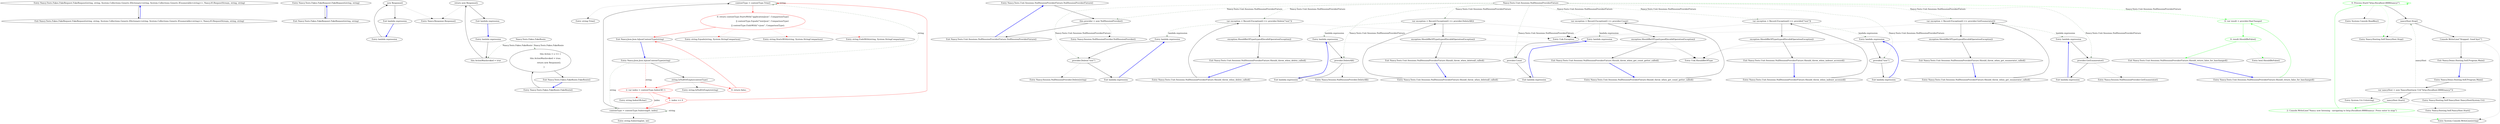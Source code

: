 digraph  {
m1_2 [cluster="Nancy.Tests.Fakes.FakeRequest.FakeRequest(string, string, System.Collections.Generic.IDictionary<string, System.Collections.Generic.IEnumerable<string>>, Nancy.IO.RequestStream, string, string)", file="FakeRequest.cs", label="Entry Nancy.Tests.Fakes.FakeRequest.FakeRequest(string, string, System.Collections.Generic.IDictionary<string, System.Collections.Generic.IEnumerable<string>>, Nancy.IO.RequestStream, string, string)", span="14-14"];
m1_3 [cluster="Nancy.Tests.Fakes.FakeRequest.FakeRequest(string, string, System.Collections.Generic.IDictionary<string, System.Collections.Generic.IEnumerable<string>>, Nancy.IO.RequestStream, string, string)", file="FakeRequest.cs", label="Exit Nancy.Tests.Fakes.FakeRequest.FakeRequest(string, string, System.Collections.Generic.IDictionary<string, System.Collections.Generic.IEnumerable<string>>, Nancy.IO.RequestStream, string, string)", span="14-14"];
m1_0 [cluster="Nancy.Tests.Fakes.FakeRequest.FakeRequest(string, string)", file="FakeRequest.cs", label="Entry Nancy.Tests.Fakes.FakeRequest.FakeRequest(string, string)", span="9-9"];
m1_1 [cluster="Nancy.Tests.Fakes.FakeRequest.FakeRequest(string, string)", file="FakeRequest.cs", label="Exit Nancy.Tests.Fakes.FakeRequest.FakeRequest(string, string)", span="9-9"];
m2_6 [cluster="Nancy.Response.Response()", file="NancyBootStrapperBase.cs", label="Entry Nancy.Response.Response()", span="12-12"];
m2_7 [cluster="lambda expression", file="NancyBootStrapperBase.cs", label="Entry lambda expression", span="11-14"];
m2_3 [cluster="lambda expression", file="NancyBootStrapperBase.cs", label="Entry lambda expression", span="9-9"];
m2_4 [cluster="lambda expression", file="NancyBootStrapperBase.cs", label="new Response()", span="9-9"];
m2_5 [cluster="lambda expression", file="NancyBootStrapperBase.cs", label="Exit lambda expression", span="9-9"];
m2_8 [cluster="lambda expression", file="NancyBootStrapperBase.cs", label="this.ActionWasInvoked = true", span="12-12"];
m2_9 [cluster="lambda expression", file="NancyBootStrapperBase.cs", label="return new Response();", span="13-13"];
m2_10 [cluster="lambda expression", file="NancyBootStrapperBase.cs", label="Exit lambda expression", span="11-14"];
m2_0 [cluster="Nancy.Tests.Fakes.FakeRoute.FakeRoute()", file="NancyBootStrapperBase.cs", label="Entry Nancy.Tests.Fakes.FakeRoute.FakeRoute()", span="8-8"];
m2_1 [cluster="Nancy.Tests.Fakes.FakeRoute.FakeRoute()", file="NancyBootStrapperBase.cs", label="this.Action = x => {\r\n                this.ActionWasInvoked = true;\r\n                return new Response();\r\n            }", span="11-14"];
m2_2 [cluster="Nancy.Tests.Fakes.FakeRoute.FakeRoute()", file="NancyBootStrapperBase.cs", label="Exit Nancy.Tests.Fakes.FakeRoute.FakeRoute()", span="8-8"];
m2_11 [file="NancyBootStrapperBase.cs", label="Nancy.Tests.Fakes.FakeRoute", span=""];
m3_12 [cluster="string.Trim()", file="NancyHost.cs", label="Entry string.Trim()", span="0-0"];
m3_9 [cluster="string.IsNullOrEmpty(string)", file="NancyHost.cs", label="Entry string.IsNullOrEmpty(string)", span="0-0"];
m3_10 [cluster="string.IndexOf(char)", file="NancyHost.cs", label="Entry string.IndexOf(char)", span="0-0"];
m3_15 [cluster="string.EndsWith(string, System.StringComparison)", file="NancyHost.cs", label="Entry string.EndsWith(string, System.StringComparison)", span="0-0"];
m3_14 [cluster="string.Equals(string, System.StringComparison)", file="NancyHost.cs", label="Entry string.Equals(string, System.StringComparison)", span="0-0"];
m3_0 [cluster="Nancy.Json.Json.IsJsonContentType(string)", file="NancyHost.cs", label="Entry Nancy.Json.Json.IsJsonContentType(string)", span="46-46"];
m3_1 [cluster="Nancy.Json.Json.IsJsonContentType(string)", file="NancyHost.cs", label="string.IsNullOrEmpty(contentType)", span="48-48"];
m3_3 [cluster="Nancy.Json.Json.IsJsonContentType(string)", color=red, community=0, file="NancyHost.cs", label="2: var index = contentType.IndexOf(';')", span="53-53"];
m3_5 [cluster="Nancy.Json.Json.IsJsonContentType(string)", file="NancyHost.cs", label="contentType = contentType.Substring(0, index)", span="57-57"];
m3_6 [cluster="Nancy.Json.Json.IsJsonContentType(string)", file="NancyHost.cs", label="contentType = contentType.Trim()", span="60-60"];
m3_2 [cluster="Nancy.Json.Json.IsJsonContentType(string)", color=red, community=0, file="NancyHost.cs", label="0: return false;", span="50-50"];
m3_4 [cluster="Nancy.Json.Json.IsJsonContentType(string)", color=red, community=0, file="NancyHost.cs", label="1: index >= 0", span="55-55"];
m3_7 [cluster="Nancy.Json.Json.IsJsonContentType(string)", color=red, community=0, file="NancyHost.cs", label="0: return contentType.StartsWith(''application/json'', ComparisonType)\r\n                || contentType.Equals(''text/json'', ComparisonType)\r\n                || contentType.EndsWith(''+json'', ComparisonType);", span="62-64"];
m3_8 [cluster="Nancy.Json.Json.IsJsonContentType(string)", file="NancyHost.cs", label="Exit Nancy.Json.Json.IsJsonContentType(string)", span="46-46"];
m3_11 [cluster="string.Substring(int, int)", file="NancyHost.cs", label="Entry string.Substring(int, int)", span="0-0"];
m3_13 [cluster="string.StartsWith(string, System.StringComparison)", file="NancyHost.cs", label="Entry string.StartsWith(string, System.StringComparison)", span="0-0"];
m4_0 [cluster="Nancy.Tests.Unit.Sessions.NullSessionProviderFixture.NullSessionProviderFixture()", file="NullSessionProviderFixture.cs", label="Entry Nancy.Tests.Unit.Sessions.NullSessionProviderFixture.NullSessionProviderFixture()", span="10-10"];
m4_1 [cluster="Nancy.Tests.Unit.Sessions.NullSessionProviderFixture.NullSessionProviderFixture()", file="NullSessionProviderFixture.cs", label="this.provider = new NullSessionProvider()", span="12-12"];
m4_2 [cluster="Nancy.Tests.Unit.Sessions.NullSessionProviderFixture.NullSessionProviderFixture()", file="NullSessionProviderFixture.cs", label="Exit Nancy.Tests.Unit.Sessions.NullSessionProviderFixture.NullSessionProviderFixture()", span="10-10"];
m4_4 [cluster="Nancy.Tests.Unit.Sessions.NullSessionProviderFixture.Should_throw_when_get_enumerator_called()", file="NullSessionProviderFixture.cs", label="Entry Nancy.Tests.Unit.Sessions.NullSessionProviderFixture.Should_throw_when_get_enumerator_called()", span="16-16"];
m4_5 [cluster="Nancy.Tests.Unit.Sessions.NullSessionProviderFixture.Should_throw_when_get_enumerator_called()", file="NullSessionProviderFixture.cs", label="var exception = Record.Exception(() => provider.GetEnumerator())", span="18-18"];
m4_6 [cluster="Nancy.Tests.Unit.Sessions.NullSessionProviderFixture.Should_throw_when_get_enumerator_called()", file="NullSessionProviderFixture.cs", label="exception.ShouldBeOfType(typeof(InvalidOperationException))", span="20-20"];
m4_7 [cluster="Nancy.Tests.Unit.Sessions.NullSessionProviderFixture.Should_throw_when_get_enumerator_called()", file="NullSessionProviderFixture.cs", label="Exit Nancy.Tests.Unit.Sessions.NullSessionProviderFixture.Should_throw_when_get_enumerator_called()", span="16-16"];
m4_8 [cluster="Unk.Exception", file="NullSessionProviderFixture.cs", label="Entry Unk.Exception", span=""];
m4_13 [cluster="Nancy.Session.NullSessionProvider.GetEnumerator()", file="NullSessionProviderFixture.cs", label="Entry Nancy.Session.NullSessionProvider.GetEnumerator()", span="15-15"];
m4_29 [cluster="Nancy.Tests.Unit.Sessions.NullSessionProviderFixture.Should_throw_when_delete_called()", file="NullSessionProviderFixture.cs", label="Entry Nancy.Tests.Unit.Sessions.NullSessionProviderFixture.Should_throw_when_delete_called()", span="40-40"];
m4_30 [cluster="Nancy.Tests.Unit.Sessions.NullSessionProviderFixture.Should_throw_when_delete_called()", file="NullSessionProviderFixture.cs", label="var exception = Record.Exception(() => provider.Delete(''test''))", span="42-42"];
m4_31 [cluster="Nancy.Tests.Unit.Sessions.NullSessionProviderFixture.Should_throw_when_delete_called()", file="NullSessionProviderFixture.cs", label="exception.ShouldBeOfType(typeof(InvalidOperationException))", span="44-44"];
m4_32 [cluster="Nancy.Tests.Unit.Sessions.NullSessionProviderFixture.Should_throw_when_delete_called()", file="NullSessionProviderFixture.cs", label="Exit Nancy.Tests.Unit.Sessions.NullSessionProviderFixture.Should_throw_when_delete_called()", span="40-40"];
m4_21 [cluster="Nancy.Tests.Unit.Sessions.NullSessionProviderFixture.Should_throw_when_deleteall_called()", file="NullSessionProviderFixture.cs", label="Entry Nancy.Tests.Unit.Sessions.NullSessionProviderFixture.Should_throw_when_deleteall_called()", span="32-32"];
m4_22 [cluster="Nancy.Tests.Unit.Sessions.NullSessionProviderFixture.Should_throw_when_deleteall_called()", file="NullSessionProviderFixture.cs", label="var exception = Record.Exception(() => provider.DeleteAll())", span="34-34"];
m4_23 [cluster="Nancy.Tests.Unit.Sessions.NullSessionProviderFixture.Should_throw_when_deleteall_called()", file="NullSessionProviderFixture.cs", label="exception.ShouldBeOfType(typeof(InvalidOperationException))", span="36-36"];
m4_24 [cluster="Nancy.Tests.Unit.Sessions.NullSessionProviderFixture.Should_throw_when_deleteall_called()", file="NullSessionProviderFixture.cs", label="Exit Nancy.Tests.Unit.Sessions.NullSessionProviderFixture.Should_throw_when_deleteall_called()", span="32-32"];
m4_3 [cluster="Nancy.Session.NullSessionProvider.NullSessionProvider()", file="NullSessionProviderFixture.cs", label="Entry Nancy.Session.NullSessionProvider.NullSessionProvider()", span="6-6"];
m4_28 [cluster="Nancy.Session.NullSessionProvider.DeleteAll()", file="NullSessionProviderFixture.cs", label="Entry Nancy.Session.NullSessionProvider.DeleteAll()", span="47-47"];
m4_44 [cluster="Nancy.Tests.Unit.Sessions.NullSessionProviderFixture.Should_return_false_for_haschanged()", file="NullSessionProviderFixture.cs", label="Entry Nancy.Tests.Unit.Sessions.NullSessionProviderFixture.Should_return_false_for_haschanged()", span="56-56"];
m4_45 [cluster="Nancy.Tests.Unit.Sessions.NullSessionProviderFixture.Should_return_false_for_haschanged()", color=green, community=0, file="NullSessionProviderFixture.cs", label="0: var result = provider.HasChanged", span="58-58"];
m4_46 [cluster="Nancy.Tests.Unit.Sessions.NullSessionProviderFixture.Should_return_false_for_haschanged()", color=green, community=0, file="NullSessionProviderFixture.cs", label="0: result.ShouldBeFalse()", span="60-60"];
m4_47 [cluster="Nancy.Tests.Unit.Sessions.NullSessionProviderFixture.Should_return_false_for_haschanged()", file="NullSessionProviderFixture.cs", label="Exit Nancy.Tests.Unit.Sessions.NullSessionProviderFixture.Should_return_false_for_haschanged()", span="56-56"];
m4_48 [cluster="bool.ShouldBeFalse()", file="NullSessionProviderFixture.cs", label="Entry bool.ShouldBeFalse()", span="75-75"];
m4_14 [cluster="Nancy.Tests.Unit.Sessions.NullSessionProviderFixture.Should_throw_when_get_count_getter_called()", file="NullSessionProviderFixture.cs", label="Entry Nancy.Tests.Unit.Sessions.NullSessionProviderFixture.Should_throw_when_get_count_getter_called()", span="24-24"];
m4_15 [cluster="Nancy.Tests.Unit.Sessions.NullSessionProviderFixture.Should_throw_when_get_count_getter_called()", file="NullSessionProviderFixture.cs", label="var exception = Record.Exception(() => provider.Count)", span="26-26"];
m4_16 [cluster="Nancy.Tests.Unit.Sessions.NullSessionProviderFixture.Should_throw_when_get_count_getter_called()", file="NullSessionProviderFixture.cs", label="exception.ShouldBeOfType(typeof(InvalidOperationException))", span="28-28"];
m4_17 [cluster="Nancy.Tests.Unit.Sessions.NullSessionProviderFixture.Should_throw_when_get_count_getter_called()", file="NullSessionProviderFixture.cs", label="Exit Nancy.Tests.Unit.Sessions.NullSessionProviderFixture.Should_throw_when_get_count_getter_called()", span="24-24"];
m4_9 [cluster="Unk.ShouldBeOfType", file="NullSessionProviderFixture.cs", label="Entry Unk.ShouldBeOfType", span=""];
m4_37 [cluster="Nancy.Tests.Unit.Sessions.NullSessionProviderFixture.Should_throw_when_indexer_accessed()", file="NullSessionProviderFixture.cs", label="Entry Nancy.Tests.Unit.Sessions.NullSessionProviderFixture.Should_throw_when_indexer_accessed()", span="48-48"];
m4_38 [cluster="Nancy.Tests.Unit.Sessions.NullSessionProviderFixture.Should_throw_when_indexer_accessed()", file="NullSessionProviderFixture.cs", label="var exception = Record.Exception(() => provider[''test''])", span="50-50"];
m4_39 [cluster="Nancy.Tests.Unit.Sessions.NullSessionProviderFixture.Should_throw_when_indexer_accessed()", file="NullSessionProviderFixture.cs", label="exception.ShouldBeOfType(typeof(InvalidOperationException))", span="52-52"];
m4_40 [cluster="Nancy.Tests.Unit.Sessions.NullSessionProviderFixture.Should_throw_when_indexer_accessed()", file="NullSessionProviderFixture.cs", label="Exit Nancy.Tests.Unit.Sessions.NullSessionProviderFixture.Should_throw_when_indexer_accessed()", span="48-48"];
m4_41 [cluster="lambda expression", file="NullSessionProviderFixture.cs", label="Entry lambda expression", span="50-50"];
m4_11 [cluster="lambda expression", file="NullSessionProviderFixture.cs", label="provider.GetEnumerator()", span="18-18"];
m4_19 [cluster="lambda expression", file="NullSessionProviderFixture.cs", label="provider.Count", span="26-26"];
m4_26 [cluster="lambda expression", file="NullSessionProviderFixture.cs", label="provider.DeleteAll()", span="34-34"];
m4_34 [cluster="lambda expression", file="NullSessionProviderFixture.cs", label="provider.Delete(''test'')", span="42-42"];
m4_42 [cluster="lambda expression", file="NullSessionProviderFixture.cs", label="provider[''test'']", span="50-50"];
m4_10 [cluster="lambda expression", file="NullSessionProviderFixture.cs", label="Entry lambda expression", span="18-18"];
m4_12 [cluster="lambda expression", file="NullSessionProviderFixture.cs", label="Exit lambda expression", span="18-18"];
m4_18 [cluster="lambda expression", file="NullSessionProviderFixture.cs", label="Entry lambda expression", span="26-26"];
m4_20 [cluster="lambda expression", file="NullSessionProviderFixture.cs", label="Exit lambda expression", span="26-26"];
m4_25 [cluster="lambda expression", file="NullSessionProviderFixture.cs", label="Entry lambda expression", span="34-34"];
m4_27 [cluster="lambda expression", file="NullSessionProviderFixture.cs", label="Exit lambda expression", span="34-34"];
m4_33 [cluster="lambda expression", file="NullSessionProviderFixture.cs", label="Entry lambda expression", span="42-42"];
m4_35 [cluster="lambda expression", file="NullSessionProviderFixture.cs", label="Exit lambda expression", span="42-42"];
m4_43 [cluster="lambda expression", file="NullSessionProviderFixture.cs", label="Exit lambda expression", span="50-50"];
m4_36 [cluster="Nancy.Session.NullSessionProvider.Delete(string)", file="NullSessionProviderFixture.cs", label="Entry Nancy.Session.NullSessionProvider.Delete(string)", span="55-55"];
m4_49 [file="NullSessionProviderFixture.cs", label="Nancy.Tests.Unit.Sessions.NullSessionProviderFixture", span=""];
m5_12 [cluster="System.Console.ReadKey()", file="Program.cs", label="Entry System.Console.ReadKey()", span="0-0"];
m5_9 [cluster="System.Uri.Uri(string)", file="Program.cs", label="Entry System.Uri.Uri(string)", span="0-0"];
m5_13 [cluster="Nancy.Hosting.Self.NancyHost.Stop()", file="Program.cs", label="Entry Nancy.Hosting.Self.NancyHost.Stop()", span="53-53"];
m5_0 [cluster="Nancy.Demo.Hosting.Self.Program.Main()", file="Program.cs", label="Entry Nancy.Demo.Hosting.Self.Program.Main()", span="7-7"];
m5_1 [cluster="Nancy.Demo.Hosting.Self.Program.Main()", file="Program.cs", label="var nancyHost = new NancyHost(new Uri(''http://localhost:8888/nancy/''))", span="9-9"];
m5_2 [cluster="Nancy.Demo.Hosting.Self.Program.Main()", file="Program.cs", label="nancyHost.Start()", span="10-10"];
m5_5 [cluster="Nancy.Demo.Hosting.Self.Program.Main()", file="Program.cs", label="nancyHost.Stop()", span="15-15"];
m5_3 [cluster="Nancy.Demo.Hosting.Self.Program.Main()", color=green, community=0, file="Program.cs", label="2: Console.WriteLine(''Nancy now listening - navigating to http://localhost:8888/nancy/. Press enter to stop'')", span="14-14"];
m5_4 [cluster="Nancy.Demo.Hosting.Self.Program.Main()", color=green, community=0, file="Program.cs", label="0: Process.Start(''http://localhost:8888/nancy/'')", span="15-15"];
m5_6 [cluster="Nancy.Demo.Hosting.Self.Program.Main()", file="Program.cs", label="Console.WriteLine(''Stopped. Good bye!'')", span="17-17"];
m5_7 [cluster="Nancy.Demo.Hosting.Self.Program.Main()", file="Program.cs", label="Exit Nancy.Demo.Hosting.Self.Program.Main()", span="7-7"];
m5_11 [cluster="System.Console.WriteLine(string)", file="Program.cs", label="Entry System.Console.WriteLine(string)", span="0-0"];
m5_10 [cluster="Nancy.Hosting.Self.NancyHost.Start()", file="Program.cs", label="Entry Nancy.Hosting.Self.NancyHost.Start()", span="44-44"];
m5_8 [cluster="Nancy.Hosting.Self.NancyHost.NancyHost(System.Uri)", file="Program.cs", label="Entry Nancy.Hosting.Self.NancyHost.NancyHost(System.Uri)", span="29-29"];
m1_2 -> m1_3  [key=0, style=solid];
m1_3 -> m1_2  [color=blue, key=0, style=bold];
m1_0 -> m1_1  [key=0, style=solid];
m1_1 -> m1_0  [color=blue, key=0, style=bold];
m2_7 -> m2_8  [key=0, style=solid];
m2_3 -> m2_4  [key=0, style=solid];
m2_4 -> m2_5  [key=0, style=solid];
m2_4 -> m2_6  [key=2, style=dotted];
m2_5 -> m2_3  [color=blue, key=0, style=bold];
m2_8 -> m2_9  [key=0, style=solid];
m2_9 -> m2_10  [key=0, style=solid];
m2_9 -> m2_6  [key=2, style=dotted];
m2_10 -> m2_7  [color=blue, key=0, style=bold];
m2_0 -> m2_1  [key=0, style=solid];
m2_1 -> m2_2  [key=0, style=solid];
m2_2 -> m2_0  [color=blue, key=0, style=bold];
m2_11 -> m2_1  [color=darkseagreen4, key=1, label="Nancy.Tests.Fakes.FakeRoute", style=dashed];
m2_11 -> m2_8  [color=darkseagreen4, key=1, label="Nancy.Tests.Fakes.FakeRoute", style=dashed];
m3_0 -> m3_1  [key=0, style=solid];
m3_0 -> m3_3  [color=red, key=1, label=string, style=dashed];
m3_0 -> m3_5  [color=darkseagreen4, key=1, label=string, style=dashed];
m3_0 -> m3_6  [color=darkseagreen4, key=1, label=string, style=dashed];
m3_1 -> m3_2  [color=red, key=0, style=solid];
m3_1 -> m3_3  [color=red, key=0, style=solid];
m3_1 -> m3_9  [key=2, style=dotted];
m3_3 -> m3_4  [color=red, key=0, style=solid];
m3_3 -> m3_10  [color=red, key=2, style=dotted];
m3_3 -> m3_5  [color=red, key=1, label=index, style=dashed];
m3_5 -> m3_6  [key=0, style=solid];
m3_5 -> m3_11  [key=2, style=dotted];
m3_5 -> m3_5  [color=darkseagreen4, key=1, label=string, style=dashed];
m3_6 -> m3_7  [color=red, key=0, style=solid];
m3_6 -> m3_12  [key=2, style=dotted];
m3_6 -> m3_6  [color=darkseagreen4, key=1, label=string, style=dashed];
m3_2 -> m3_8  [color=red, key=0, style=solid];
m3_4 -> m3_5  [color=red, key=0, style=solid];
m3_4 -> m3_6  [color=red, key=0, style=solid];
m3_7 -> m3_8  [color=red, key=0, style=solid];
m3_7 -> m3_13  [color=red, key=2, style=dotted];
m3_7 -> m3_14  [color=red, key=2, style=dotted];
m3_7 -> m3_15  [color=red, key=2, style=dotted];
m3_8 -> m3_0  [color=blue, key=0, style=bold];
m4_0 -> m4_1  [key=0, style=solid];
m4_1 -> m4_2  [key=0, style=solid];
m4_1 -> m4_3  [key=2, style=dotted];
m4_2 -> m4_0  [color=blue, key=0, style=bold];
m4_4 -> m4_5  [key=0, style=solid];
m4_5 -> m4_6  [key=0, style=solid];
m4_5 -> m4_8  [key=2, style=dotted];
m4_5 -> m4_10  [color=darkseagreen4, key=1, label="lambda expression", style=dashed];
m4_6 -> m4_7  [key=0, style=solid];
m4_6 -> m4_9  [key=2, style=dotted];
m4_7 -> m4_4  [color=blue, key=0, style=bold];
m4_29 -> m4_30  [key=0, style=solid];
m4_30 -> m4_31  [key=0, style=solid];
m4_30 -> m4_8  [key=2, style=dotted];
m4_30 -> m4_33  [color=darkseagreen4, key=1, label="lambda expression", style=dashed];
m4_31 -> m4_32  [key=0, style=solid];
m4_31 -> m4_9  [key=2, style=dotted];
m4_32 -> m4_29  [color=blue, key=0, style=bold];
m4_21 -> m4_22  [key=0, style=solid];
m4_22 -> m4_23  [key=0, style=solid];
m4_22 -> m4_8  [key=2, style=dotted];
m4_22 -> m4_25  [color=darkseagreen4, key=1, label="lambda expression", style=dashed];
m4_23 -> m4_24  [key=0, style=solid];
m4_23 -> m4_9  [key=2, style=dotted];
m4_24 -> m4_21  [color=blue, key=0, style=bold];
m4_44 -> m4_45  [color=green, key=0, style=solid];
m4_45 -> m4_46  [color=green, key=0, style=solid];
m4_46 -> m4_47  [color=green, key=0, style=solid];
m4_46 -> m4_48  [color=green, key=2, style=dotted];
m4_47 -> m4_44  [color=blue, key=0, style=bold];
m4_14 -> m4_15  [key=0, style=solid];
m4_15 -> m4_16  [key=0, style=solid];
m4_15 -> m4_8  [key=2, style=dotted];
m4_15 -> m4_18  [color=darkseagreen4, key=1, label="lambda expression", style=dashed];
m4_16 -> m4_17  [key=0, style=solid];
m4_16 -> m4_9  [key=2, style=dotted];
m4_17 -> m4_14  [color=blue, key=0, style=bold];
m4_37 -> m4_38  [key=0, style=solid];
m4_38 -> m4_39  [key=0, style=solid];
m4_38 -> m4_8  [key=2, style=dotted];
m4_38 -> m4_41  [color=darkseagreen4, key=1, label="lambda expression", style=dashed];
m4_39 -> m4_40  [key=0, style=solid];
m4_39 -> m4_9  [key=2, style=dotted];
m4_40 -> m4_37  [color=blue, key=0, style=bold];
m4_41 -> m4_42  [key=0, style=solid];
m4_11 -> m4_12  [key=0, style=solid];
m4_11 -> m4_13  [key=2, style=dotted];
m4_19 -> m4_20  [key=0, style=solid];
m4_26 -> m4_27  [key=0, style=solid];
m4_26 -> m4_28  [key=2, style=dotted];
m4_34 -> m4_35  [key=0, style=solid];
m4_34 -> m4_36  [key=2, style=dotted];
m4_42 -> m4_43  [key=0, style=solid];
m4_10 -> m4_11  [key=0, style=solid];
m4_12 -> m4_10  [color=blue, key=0, style=bold];
m4_18 -> m4_19  [key=0, style=solid];
m4_20 -> m4_18  [color=blue, key=0, style=bold];
m4_25 -> m4_26  [key=0, style=solid];
m4_27 -> m4_25  [color=blue, key=0, style=bold];
m4_33 -> m4_34  [key=0, style=solid];
m4_35 -> m4_33  [color=blue, key=0, style=bold];
m4_43 -> m4_41  [color=blue, key=0, style=bold];
m4_49 -> m4_45  [color=green, key=1, label="Nancy.Tests.Unit.Sessions.NullSessionProviderFixture", style=dashed];
m4_49 -> m4_1  [color=darkseagreen4, key=1, label="Nancy.Tests.Unit.Sessions.NullSessionProviderFixture", style=dashed];
m4_49 -> m4_5  [color=darkseagreen4, key=1, label="Nancy.Tests.Unit.Sessions.NullSessionProviderFixture", style=dashed];
m4_49 -> m4_11  [color=darkseagreen4, key=1, label="Nancy.Tests.Unit.Sessions.NullSessionProviderFixture", style=dashed];
m4_49 -> m4_15  [color=darkseagreen4, key=1, label="Nancy.Tests.Unit.Sessions.NullSessionProviderFixture", style=dashed];
m4_49 -> m4_19  [color=darkseagreen4, key=1, label="Nancy.Tests.Unit.Sessions.NullSessionProviderFixture", style=dashed];
m4_49 -> m4_22  [color=darkseagreen4, key=1, label="Nancy.Tests.Unit.Sessions.NullSessionProviderFixture", style=dashed];
m4_49 -> m4_26  [color=darkseagreen4, key=1, label="Nancy.Tests.Unit.Sessions.NullSessionProviderFixture", style=dashed];
m4_49 -> m4_30  [color=darkseagreen4, key=1, label="Nancy.Tests.Unit.Sessions.NullSessionProviderFixture", style=dashed];
m4_49 -> m4_34  [color=darkseagreen4, key=1, label="Nancy.Tests.Unit.Sessions.NullSessionProviderFixture", style=dashed];
m4_49 -> m4_38  [color=darkseagreen4, key=1, label="Nancy.Tests.Unit.Sessions.NullSessionProviderFixture", style=dashed];
m4_49 -> m4_42  [color=darkseagreen4, key=1, label="Nancy.Tests.Unit.Sessions.NullSessionProviderFixture", style=dashed];
m5_0 -> m5_1  [key=0, style=solid];
m5_1 -> m5_2  [key=0, style=solid];
m5_1 -> m5_8  [key=2, style=dotted];
m5_1 -> m5_9  [key=2, style=dotted];
m5_1 -> m5_5  [color=darkseagreen4, key=1, label=nancyHost, style=dashed];
m5_2 -> m5_3  [color=green, key=0, style=solid];
m5_2 -> m5_10  [key=2, style=dotted];
m5_5 -> m5_6  [key=0, style=solid];
m5_5 -> m5_13  [key=2, style=dotted];
m5_3 -> m5_4  [color=green, key=0, style=solid];
m5_3 -> m5_11  [color=green, key=2, style=dotted];
m5_4 -> m5_5  [key=0, style=solid];
m5_4 -> m5_12  [key=2, style=dotted];
m5_4 -> m5_4  [color=green, key=0, style=solid];
m5_4 -> m5_13  [color=green, key=2, style=dotted];
m5_6 -> m5_7  [key=0, style=solid];
m5_6 -> m5_11  [key=2, style=dotted];
m5_7 -> m5_0  [color=blue, key=0, style=bold];
}
